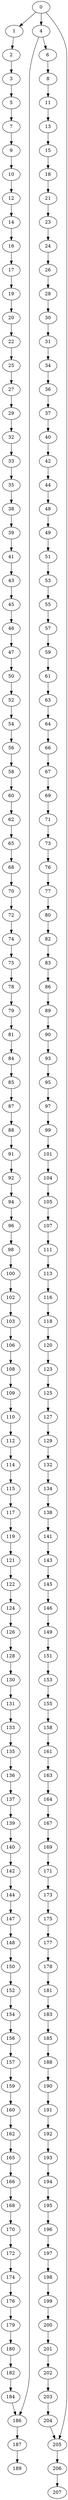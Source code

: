 digraph G {
0 [count=0, tid=1];
1 [count=1, tid=1];
2 [count=2, tid=1];
3 [count=3, tid=1];
4 [count=0, tid=0];
5 [count=4, tid=1];
6 [count=1, tid=0];
7 [count=5, tid=1];
8 [count=2, tid=0];
9 [count=6, tid=1];
10 [count=7, tid=1];
11 [count=3, tid=0];
12 [count=8, tid=1];
13 [count=4, tid=0];
14 [count=9, tid=1];
15 [count=5, tid=0];
16 [count=10, tid=1];
17 [count=11, tid=1];
18 [count=6, tid=0];
19 [count=12, tid=1];
20 [count=13, tid=1];
21 [count=7, tid=0];
22 [count=14, tid=1];
23 [count=8, tid=0];
24 [count=9, tid=0];
25 [count=15, tid=1];
26 [count=10, tid=0];
27 [count=16, tid=1];
28 [count=11, tid=0];
29 [count=17, tid=1];
30 [count=12, tid=0];
31 [count=13, tid=0];
32 [count=18, tid=1];
33 [count=19, tid=1];
34 [count=14, tid=0];
35 [count=20, tid=1];
36 [count=15, tid=0];
37 [count=16, tid=0];
38 [count=21, tid=1];
39 [count=22, tid=1];
40 [count=17, tid=0];
41 [count=23, tid=1];
42 [count=18, tid=0];
43 [count=24, tid=1];
44 [count=19, tid=0];
45 [count=25, tid=1];
46 [count=26, tid=1];
47 [count=27, tid=1];
48 [count=20, tid=0];
49 [count=21, tid=0];
50 [count=28, tid=1];
51 [count=22, tid=0];
52 [count=29, tid=1];
53 [count=23, tid=0];
54 [count=30, tid=1];
55 [count=24, tid=0];
56 [count=31, tid=1];
57 [count=25, tid=0];
58 [count=32, tid=1];
59 [count=26, tid=0];
60 [count=33, tid=1];
61 [count=27, tid=0];
62 [count=34, tid=1];
63 [count=28, tid=0];
64 [count=29, tid=0];
65 [count=35, tid=1];
66 [count=30, tid=0];
67 [count=31, tid=0];
68 [count=36, tid=1];
69 [count=32, tid=0];
70 [count=37, tid=1];
71 [count=33, tid=0];
72 [count=38, tid=1];
73 [count=34, tid=0];
74 [count=39, tid=1];
75 [count=40, tid=1];
76 [count=35, tid=0];
77 [count=36, tid=0];
78 [count=41, tid=1];
79 [count=42, tid=1];
80 [count=37, tid=0];
81 [count=43, tid=1];
82 [count=38, tid=0];
83 [count=39, tid=0];
84 [count=44, tid=1];
85 [count=45, tid=1];
86 [count=40, tid=0];
87 [count=46, tid=1];
88 [count=47, tid=1];
89 [count=41, tid=0];
90 [count=42, tid=0];
91 [count=48, tid=1];
92 [count=49, tid=1];
93 [count=43, tid=0];
94 [count=50, tid=1];
95 [count=44, tid=0];
96 [count=51, tid=1];
97 [count=45, tid=0];
98 [count=52, tid=1];
99 [count=46, tid=0];
100 [count=53, tid=1];
101 [count=47, tid=0];
102 [count=54, tid=1];
103 [count=55, tid=1];
104 [count=48, tid=0];
105 [count=49, tid=0];
106 [count=56, tid=1];
107 [count=50, tid=0];
108 [count=57, tid=1];
109 [count=58, tid=1];
110 [count=59, tid=1];
111 [count=51, tid=0];
112 [count=60, tid=1];
113 [count=52, tid=0];
114 [count=61, tid=1];
115 [count=62, tid=1];
116 [count=53, tid=0];
117 [count=63, tid=1];
118 [count=54, tid=0];
119 [count=64, tid=1];
120 [count=55, tid=0];
121 [count=65, tid=1];
122 [count=66, tid=1];
123 [count=56, tid=0];
124 [count=67, tid=1];
125 [count=57, tid=0];
126 [count=68, tid=1];
127 [count=58, tid=0];
128 [count=69, tid=1];
129 [count=59, tid=0];
130 [count=70, tid=1];
131 [count=71, tid=1];
132 [count=60, tid=0];
133 [count=72, tid=1];
134 [count=61, tid=0];
135 [count=73, tid=1];
136 [count=74, tid=1];
137 [count=75, tid=1];
138 [count=62, tid=0];
139 [count=76, tid=1];
140 [count=77, tid=1];
141 [count=63, tid=0];
142 [count=78, tid=1];
143 [count=64, tid=0];
144 [count=79, tid=1];
145 [count=65, tid=0];
146 [count=66, tid=0];
147 [count=80, tid=1];
148 [count=81, tid=1];
149 [count=67, tid=0];
150 [count=82, tid=1];
151 [count=68, tid=0];
152 [count=83, tid=1];
153 [count=69, tid=0];
154 [count=84, tid=1];
155 [count=70, tid=0];
156 [count=85, tid=1];
157 [count=86, tid=1];
158 [count=71, tid=0];
159 [count=87, tid=1];
160 [count=88, tid=1];
161 [count=72, tid=0];
162 [count=89, tid=1];
163 [count=73, tid=0];
164 [count=74, tid=0];
165 [count=90, tid=1];
166 [count=91, tid=1];
167 [count=75, tid=0];
168 [count=92, tid=1];
169 [count=76, tid=0];
170 [count=93, tid=1];
171 [count=77, tid=0];
172 [count=94, tid=1];
173 [count=78, tid=0];
174 [count=95, tid=1];
175 [count=79, tid=0];
176 [count=96, tid=1];
177 [count=80, tid=0];
178 [count=81, tid=0];
179 [count=97, tid=1];
180 [count=98, tid=1];
181 [count=82, tid=0];
182 [count=99, tid=1];
183 [count=83, tid=0];
184 [count=100, tid=1];
185 [count=84, tid=0];
186 [count=101, tid=1];
187 [count=102, tid=1];
188 [count=85, tid=0];
189 [count=103, tid=1];
190 [count=86, tid=0];
191 [count=87, tid=0];
192 [count=88, tid=0];
193 [count=89, tid=0];
194 [count=90, tid=0];
195 [count=91, tid=0];
196 [count=92, tid=0];
197 [count=93, tid=0];
198 [count=94, tid=0];
199 [count=95, tid=0];
200 [count=96, tid=0];
201 [count=97, tid=0];
202 [count=98, tid=0];
203 [count=99, tid=0];
204 [count=100, tid=0];
205 [count=101, tid=0];
206 [count=102, tid=0];
207 [count=103, tid=0];
0->1 ;
0->4 ;
0->205 ;
1->2 ;
2->3 ;
3->5 ;
4->6 ;
4->186 ;
5->7 ;
6->8 ;
7->9 ;
8->11 ;
9->10 ;
10->12 ;
11->13 ;
12->14 ;
13->15 ;
14->16 ;
15->18 ;
16->17 ;
17->19 ;
18->21 ;
19->20 ;
20->22 ;
21->23 ;
22->25 ;
23->24 ;
24->26 ;
25->27 ;
26->28 ;
27->29 ;
28->30 ;
29->32 ;
30->31 ;
31->34 ;
32->33 ;
33->35 ;
34->36 ;
35->38 ;
36->37 ;
37->40 ;
38->39 ;
39->41 ;
40->42 ;
41->43 ;
42->44 ;
43->45 ;
44->48 ;
45->46 ;
46->47 ;
47->50 ;
48->49 ;
49->51 ;
50->52 ;
51->53 ;
52->54 ;
53->55 ;
54->56 ;
55->57 ;
56->58 ;
57->59 ;
58->60 ;
59->61 ;
60->62 ;
61->63 ;
62->65 ;
63->64 ;
64->66 ;
65->68 ;
66->67 ;
67->69 ;
68->70 ;
69->71 ;
70->72 ;
71->73 ;
72->74 ;
73->76 ;
74->75 ;
75->78 ;
76->77 ;
77->80 ;
78->79 ;
79->81 ;
80->82 ;
81->84 ;
82->83 ;
83->86 ;
84->85 ;
85->87 ;
86->89 ;
87->88 ;
88->91 ;
89->90 ;
90->93 ;
91->92 ;
92->94 ;
93->95 ;
94->96 ;
95->97 ;
96->98 ;
97->99 ;
98->100 ;
99->101 ;
100->102 ;
101->104 ;
102->103 ;
103->106 ;
104->105 ;
105->107 ;
106->108 ;
107->111 ;
108->109 ;
109->110 ;
110->112 ;
111->113 ;
112->114 ;
113->116 ;
114->115 ;
115->117 ;
116->118 ;
117->119 ;
118->120 ;
119->121 ;
120->123 ;
121->122 ;
122->124 ;
123->125 ;
124->126 ;
125->127 ;
126->128 ;
127->129 ;
128->130 ;
129->132 ;
130->131 ;
131->133 ;
132->134 ;
133->135 ;
134->138 ;
135->136 ;
136->137 ;
137->139 ;
138->141 ;
139->140 ;
140->142 ;
141->143 ;
142->144 ;
143->145 ;
144->147 ;
145->146 ;
146->149 ;
147->148 ;
148->150 ;
149->151 ;
150->152 ;
151->153 ;
152->154 ;
153->155 ;
154->156 ;
155->158 ;
156->157 ;
157->159 ;
158->161 ;
159->160 ;
160->162 ;
161->163 ;
162->165 ;
163->164 ;
164->167 ;
165->166 ;
166->168 ;
167->169 ;
168->170 ;
169->171 ;
170->172 ;
171->173 ;
172->174 ;
173->175 ;
174->176 ;
175->177 ;
176->179 ;
177->178 ;
178->181 ;
179->180 ;
180->182 ;
181->183 ;
182->184 ;
183->185 ;
184->186 ;
185->188 ;
186->187 ;
187->189 ;
188->190 ;
190->191 ;
191->192 ;
192->193 ;
193->194 ;
194->195 ;
195->196 ;
196->197 ;
197->198 ;
198->199 ;
199->200 ;
200->201 ;
201->202 ;
202->203 ;
203->204 ;
204->205 ;
205->206 ;
206->207 ;
}
